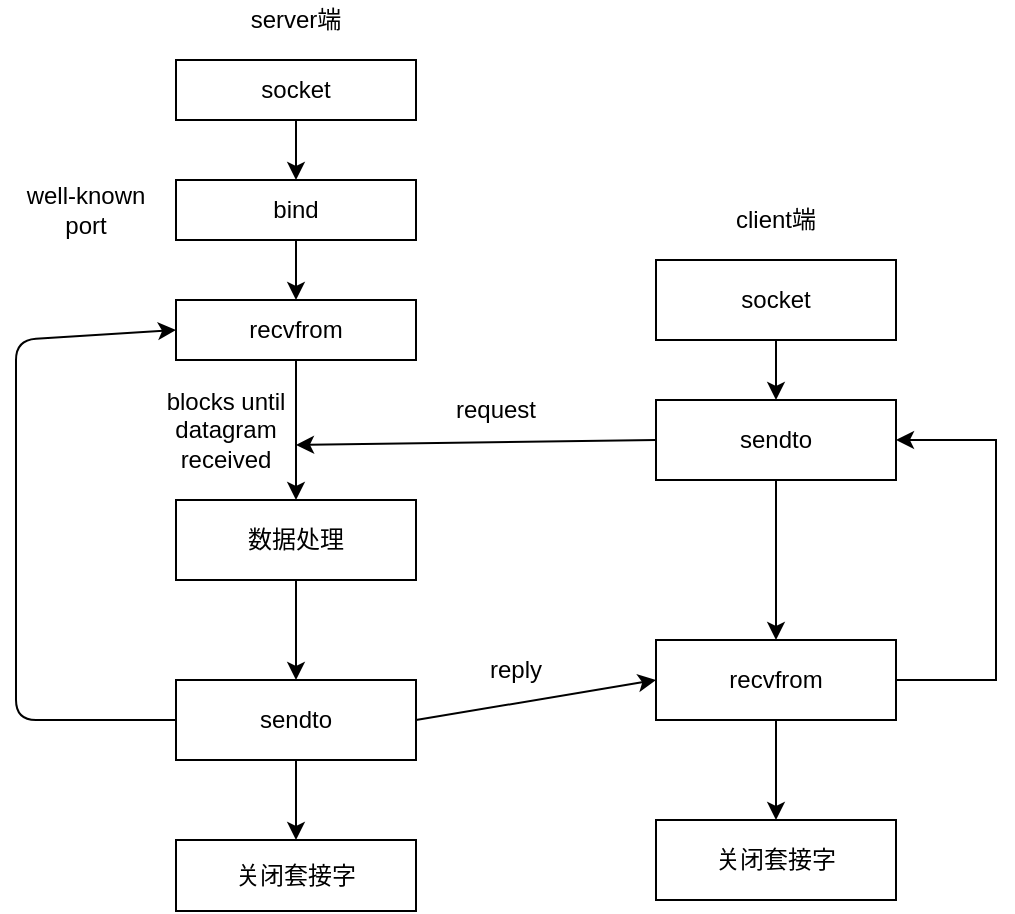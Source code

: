 <mxfile version="15.9.4" type="github">
  <diagram id="NiWNFdewKMT7mrV2jJuY" name="Page-1">
    <mxGraphModel dx="1038" dy="536" grid="1" gridSize="10" guides="1" tooltips="1" connect="1" arrows="1" fold="1" page="1" pageScale="1" pageWidth="827" pageHeight="1169" math="0" shadow="0">
      <root>
        <mxCell id="0" />
        <mxCell id="1" parent="0" />
        <mxCell id="lmPQsxL3FE32rnyz3SJW-3" value="" style="edgeStyle=orthogonalEdgeStyle;rounded=0;orthogonalLoop=1;jettySize=auto;html=1;" parent="1" source="lmPQsxL3FE32rnyz3SJW-1" target="lmPQsxL3FE32rnyz3SJW-2" edge="1">
          <mxGeometry relative="1" as="geometry" />
        </mxCell>
        <mxCell id="lmPQsxL3FE32rnyz3SJW-1" value="socket" style="rounded=0;whiteSpace=wrap;html=1;" parent="1" vertex="1">
          <mxGeometry x="110" y="120" width="120" height="30" as="geometry" />
        </mxCell>
        <mxCell id="lmPQsxL3FE32rnyz3SJW-5" value="" style="edgeStyle=orthogonalEdgeStyle;rounded=0;orthogonalLoop=1;jettySize=auto;html=1;" parent="1" source="lmPQsxL3FE32rnyz3SJW-2" target="lmPQsxL3FE32rnyz3SJW-4" edge="1">
          <mxGeometry relative="1" as="geometry" />
        </mxCell>
        <mxCell id="lmPQsxL3FE32rnyz3SJW-2" value="bind" style="whiteSpace=wrap;html=1;rounded=0;" parent="1" vertex="1">
          <mxGeometry x="110" y="180" width="120" height="30" as="geometry" />
        </mxCell>
        <mxCell id="NNcyuhKnM6eQi16zD2zh-10" value="" style="edgeStyle=orthogonalEdgeStyle;rounded=0;orthogonalLoop=1;jettySize=auto;html=1;" edge="1" parent="1" source="lmPQsxL3FE32rnyz3SJW-4" target="NNcyuhKnM6eQi16zD2zh-9">
          <mxGeometry relative="1" as="geometry" />
        </mxCell>
        <mxCell id="lmPQsxL3FE32rnyz3SJW-4" value="recvfrom" style="whiteSpace=wrap;html=1;rounded=0;" parent="1" vertex="1">
          <mxGeometry x="110" y="240" width="120" height="30" as="geometry" />
        </mxCell>
        <mxCell id="lmPQsxL3FE32rnyz3SJW-17" value="" style="edgeStyle=orthogonalEdgeStyle;rounded=0;orthogonalLoop=1;jettySize=auto;html=1;" parent="1" source="lmPQsxL3FE32rnyz3SJW-39" target="lmPQsxL3FE32rnyz3SJW-16" edge="1">
          <mxGeometry relative="1" as="geometry">
            <mxPoint x="170" y="560" as="sourcePoint" />
          </mxGeometry>
        </mxCell>
        <mxCell id="lmPQsxL3FE32rnyz3SJW-16" value="关闭套接字" style="whiteSpace=wrap;html=1;rounded=0;" parent="1" vertex="1">
          <mxGeometry x="110" y="510" width="120" height="35.5" as="geometry" />
        </mxCell>
        <mxCell id="lmPQsxL3FE32rnyz3SJW-18" value="server端" style="text;html=1;strokeColor=none;fillColor=none;align=center;verticalAlign=middle;whiteSpace=wrap;rounded=0;" parent="1" vertex="1">
          <mxGeometry x="130" y="90" width="80" height="20" as="geometry" />
        </mxCell>
        <mxCell id="lmPQsxL3FE32rnyz3SJW-36" value="" style="endArrow=classic;html=1;exitX=0;exitY=0.5;exitDx=0;exitDy=0;entryX=0;entryY=0.5;entryDx=0;entryDy=0;" parent="1" source="lmPQsxL3FE32rnyz3SJW-39" target="lmPQsxL3FE32rnyz3SJW-4" edge="1">
          <mxGeometry width="50" height="50" relative="1" as="geometry">
            <mxPoint x="390" y="480" as="sourcePoint" />
            <mxPoint x="30" y="210" as="targetPoint" />
            <Array as="points">
              <mxPoint x="30" y="450" />
              <mxPoint x="30" y="260" />
            </Array>
          </mxGeometry>
        </mxCell>
        <mxCell id="lmPQsxL3FE32rnyz3SJW-39" value="sendto" style="rounded=0;whiteSpace=wrap;html=1;" parent="1" vertex="1">
          <mxGeometry x="110" y="430" width="120" height="40" as="geometry" />
        </mxCell>
        <mxCell id="lmPQsxL3FE32rnyz3SJW-42" value="" style="edgeStyle=orthogonalEdgeStyle;rounded=0;orthogonalLoop=1;jettySize=auto;html=1;" parent="1" source="lmPQsxL3FE32rnyz3SJW-40" target="lmPQsxL3FE32rnyz3SJW-41" edge="1">
          <mxGeometry relative="1" as="geometry" />
        </mxCell>
        <mxCell id="lmPQsxL3FE32rnyz3SJW-40" value="socket" style="rounded=0;whiteSpace=wrap;html=1;" parent="1" vertex="1">
          <mxGeometry x="350" y="220" width="120" height="40" as="geometry" />
        </mxCell>
        <mxCell id="NNcyuhKnM6eQi16zD2zh-12" value="" style="edgeStyle=orthogonalEdgeStyle;rounded=0;orthogonalLoop=1;jettySize=auto;html=1;" edge="1" parent="1" source="lmPQsxL3FE32rnyz3SJW-41" target="lmPQsxL3FE32rnyz3SJW-45">
          <mxGeometry relative="1" as="geometry" />
        </mxCell>
        <mxCell id="lmPQsxL3FE32rnyz3SJW-41" value="sendto" style="whiteSpace=wrap;html=1;rounded=0;" parent="1" vertex="1">
          <mxGeometry x="350" y="290" width="120" height="40" as="geometry" />
        </mxCell>
        <mxCell id="NNcyuhKnM6eQi16zD2zh-6" value="" style="edgeStyle=orthogonalEdgeStyle;rounded=0;orthogonalLoop=1;jettySize=auto;html=1;" edge="1" parent="1" source="lmPQsxL3FE32rnyz3SJW-45" target="NNcyuhKnM6eQi16zD2zh-5">
          <mxGeometry relative="1" as="geometry" />
        </mxCell>
        <mxCell id="lmPQsxL3FE32rnyz3SJW-45" value="recvfrom" style="whiteSpace=wrap;html=1;rounded=0;" parent="1" vertex="1">
          <mxGeometry x="350" y="410" width="120" height="40" as="geometry" />
        </mxCell>
        <mxCell id="lmPQsxL3FE32rnyz3SJW-47" value="" style="endArrow=classic;html=1;exitX=1;exitY=0.5;exitDx=0;exitDy=0;entryX=0;entryY=0.5;entryDx=0;entryDy=0;" parent="1" source="lmPQsxL3FE32rnyz3SJW-39" target="lmPQsxL3FE32rnyz3SJW-45" edge="1">
          <mxGeometry width="50" height="50" relative="1" as="geometry">
            <mxPoint x="390" y="380" as="sourcePoint" />
            <mxPoint x="440" y="330" as="targetPoint" />
          </mxGeometry>
        </mxCell>
        <mxCell id="lmPQsxL3FE32rnyz3SJW-48" value="client端" style="text;html=1;strokeColor=none;fillColor=none;align=center;verticalAlign=middle;whiteSpace=wrap;rounded=0;" parent="1" vertex="1">
          <mxGeometry x="370" y="190" width="80" height="20" as="geometry" />
        </mxCell>
        <mxCell id="NNcyuhKnM6eQi16zD2zh-5" value="关闭套接字" style="whiteSpace=wrap;html=1;rounded=0;" vertex="1" parent="1">
          <mxGeometry x="350" y="500" width="120" height="40" as="geometry" />
        </mxCell>
        <mxCell id="NNcyuhKnM6eQi16zD2zh-7" value="well-known port" style="text;html=1;strokeColor=none;fillColor=none;align=center;verticalAlign=middle;whiteSpace=wrap;rounded=0;" vertex="1" parent="1">
          <mxGeometry x="30" y="180" width="70" height="30" as="geometry" />
        </mxCell>
        <mxCell id="NNcyuhKnM6eQi16zD2zh-8" value="blocks until datagram received" style="text;html=1;strokeColor=none;fillColor=none;align=center;verticalAlign=middle;whiteSpace=wrap;rounded=0;" vertex="1" parent="1">
          <mxGeometry x="100" y="290" width="70" height="30" as="geometry" />
        </mxCell>
        <mxCell id="NNcyuhKnM6eQi16zD2zh-11" value="" style="edgeStyle=orthogonalEdgeStyle;rounded=0;orthogonalLoop=1;jettySize=auto;html=1;" edge="1" parent="1" source="NNcyuhKnM6eQi16zD2zh-9" target="lmPQsxL3FE32rnyz3SJW-39">
          <mxGeometry relative="1" as="geometry" />
        </mxCell>
        <mxCell id="NNcyuhKnM6eQi16zD2zh-9" value="数据处理" style="rounded=0;whiteSpace=wrap;html=1;" vertex="1" parent="1">
          <mxGeometry x="110" y="340" width="120" height="40" as="geometry" />
        </mxCell>
        <mxCell id="NNcyuhKnM6eQi16zD2zh-13" value="" style="endArrow=classic;html=1;rounded=0;exitX=1;exitY=0.5;exitDx=0;exitDy=0;entryX=1;entryY=0.5;entryDx=0;entryDy=0;" edge="1" parent="1" source="lmPQsxL3FE32rnyz3SJW-45" target="lmPQsxL3FE32rnyz3SJW-41">
          <mxGeometry width="50" height="50" relative="1" as="geometry">
            <mxPoint x="610" y="400" as="sourcePoint" />
            <mxPoint x="520" y="270" as="targetPoint" />
            <Array as="points">
              <mxPoint x="520" y="430" />
              <mxPoint x="520" y="310" />
            </Array>
          </mxGeometry>
        </mxCell>
        <mxCell id="NNcyuhKnM6eQi16zD2zh-14" value="" style="endArrow=classic;html=1;rounded=0;exitX=0;exitY=0.5;exitDx=0;exitDy=0;entryX=1;entryY=0.75;entryDx=0;entryDy=0;" edge="1" parent="1" source="lmPQsxL3FE32rnyz3SJW-41" target="NNcyuhKnM6eQi16zD2zh-8">
          <mxGeometry width="50" height="50" relative="1" as="geometry">
            <mxPoint x="230" y="320" as="sourcePoint" />
            <mxPoint x="280" y="270" as="targetPoint" />
          </mxGeometry>
        </mxCell>
        <mxCell id="NNcyuhKnM6eQi16zD2zh-15" value="request" style="text;html=1;strokeColor=none;fillColor=none;align=center;verticalAlign=middle;whiteSpace=wrap;rounded=0;" vertex="1" parent="1">
          <mxGeometry x="240" y="280" width="60" height="30" as="geometry" />
        </mxCell>
        <mxCell id="NNcyuhKnM6eQi16zD2zh-16" value="reply" style="text;html=1;strokeColor=none;fillColor=none;align=center;verticalAlign=middle;whiteSpace=wrap;rounded=0;" vertex="1" parent="1">
          <mxGeometry x="250" y="410" width="60" height="30" as="geometry" />
        </mxCell>
      </root>
    </mxGraphModel>
  </diagram>
</mxfile>

